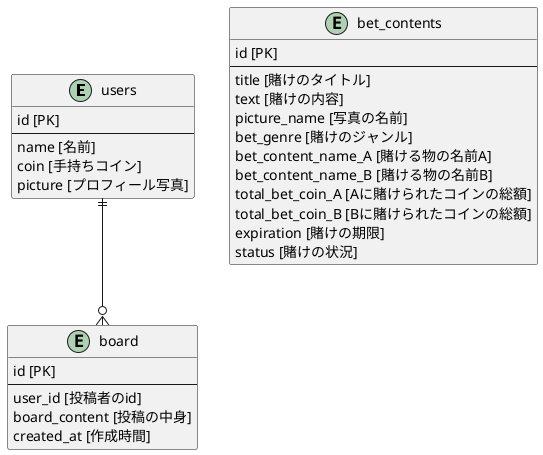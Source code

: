 @startuml ER
entity "users" {
  id [PK]
  --
  name [名前]
  coin [手持ちコイン]
  picture [プロフィール写真]
}
entity "board" {
  id [PK]
  --
  user_id [投稿者のid]
  board_content [投稿の中身]
  created_at [作成時間]
}
entity "bet_contents" {
  id [PK]
  --
  title [賭けのタイトル]
  text [賭けの内容]
  picture_name [写真の名前]
  bet_genre [賭けのジャンル]
  bet_content_name_A [賭ける物の名前A]
  bet_content_name_B [賭ける物の名前B]
  total_bet_coin_A [Aに賭けられたコインの総額]
  total_bet_coin_B [Bに賭けられたコインの総額]
  expiration [賭けの期限]
  status [賭けの状況]
}
users ||--o{ board
@enduml